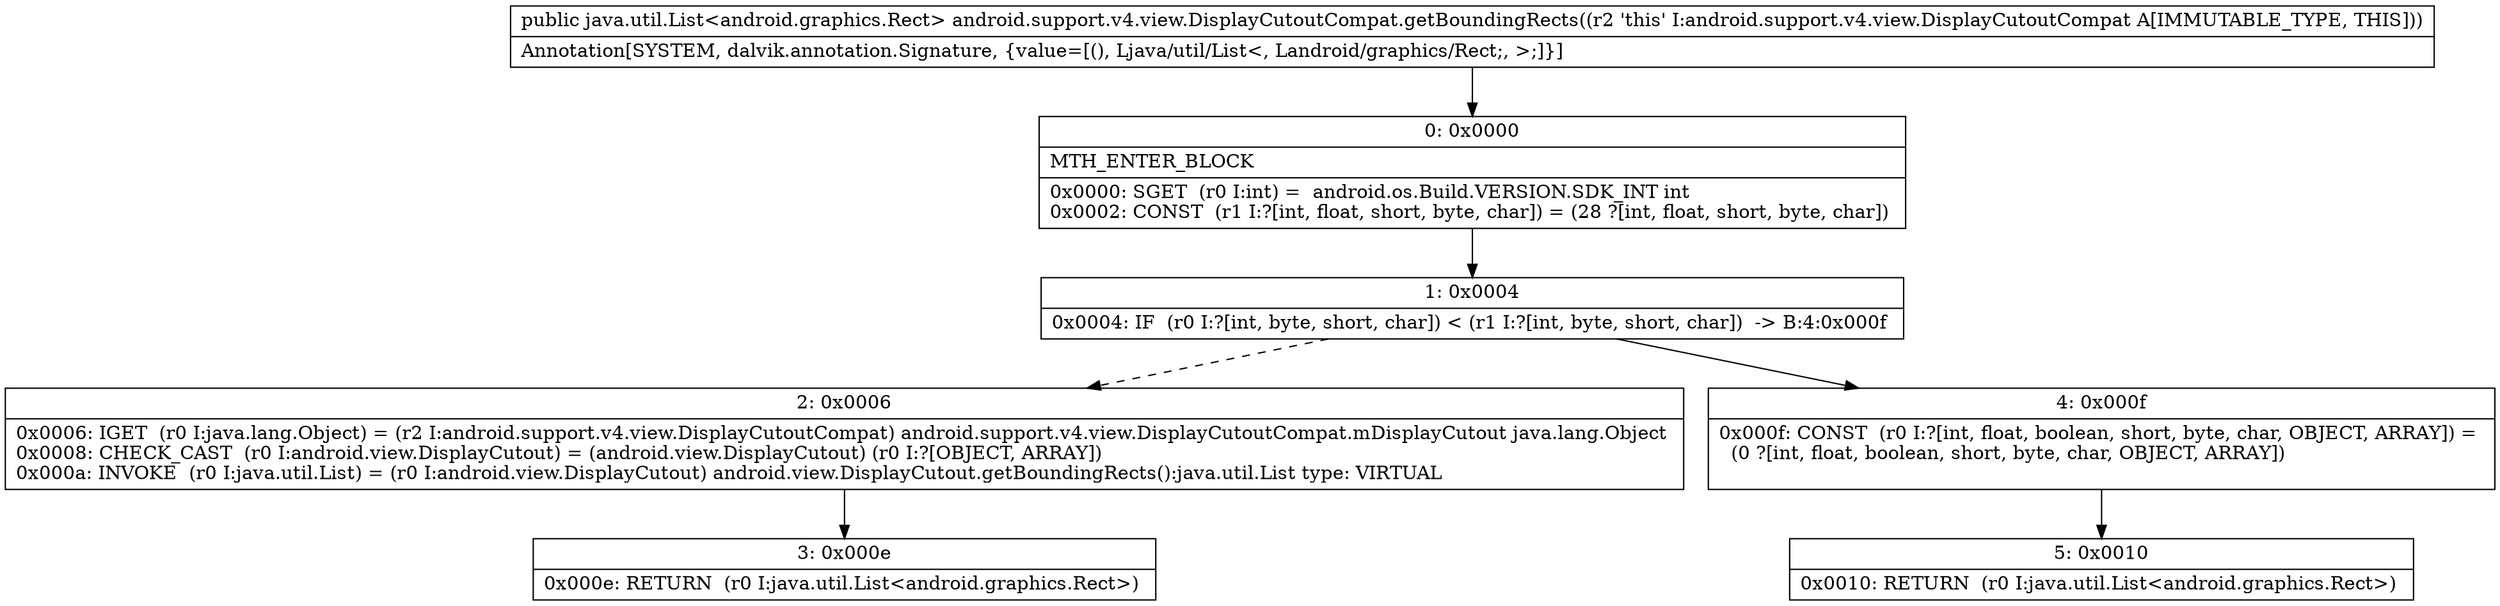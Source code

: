 digraph "CFG forandroid.support.v4.view.DisplayCutoutCompat.getBoundingRects()Ljava\/util\/List;" {
Node_0 [shape=record,label="{0\:\ 0x0000|MTH_ENTER_BLOCK\l|0x0000: SGET  (r0 I:int) =  android.os.Build.VERSION.SDK_INT int \l0x0002: CONST  (r1 I:?[int, float, short, byte, char]) = (28 ?[int, float, short, byte, char]) \l}"];
Node_1 [shape=record,label="{1\:\ 0x0004|0x0004: IF  (r0 I:?[int, byte, short, char]) \< (r1 I:?[int, byte, short, char])  \-\> B:4:0x000f \l}"];
Node_2 [shape=record,label="{2\:\ 0x0006|0x0006: IGET  (r0 I:java.lang.Object) = (r2 I:android.support.v4.view.DisplayCutoutCompat) android.support.v4.view.DisplayCutoutCompat.mDisplayCutout java.lang.Object \l0x0008: CHECK_CAST  (r0 I:android.view.DisplayCutout) = (android.view.DisplayCutout) (r0 I:?[OBJECT, ARRAY]) \l0x000a: INVOKE  (r0 I:java.util.List) = (r0 I:android.view.DisplayCutout) android.view.DisplayCutout.getBoundingRects():java.util.List type: VIRTUAL \l}"];
Node_3 [shape=record,label="{3\:\ 0x000e|0x000e: RETURN  (r0 I:java.util.List\<android.graphics.Rect\>) \l}"];
Node_4 [shape=record,label="{4\:\ 0x000f|0x000f: CONST  (r0 I:?[int, float, boolean, short, byte, char, OBJECT, ARRAY]) = \l  (0 ?[int, float, boolean, short, byte, char, OBJECT, ARRAY])\l \l}"];
Node_5 [shape=record,label="{5\:\ 0x0010|0x0010: RETURN  (r0 I:java.util.List\<android.graphics.Rect\>) \l}"];
MethodNode[shape=record,label="{public java.util.List\<android.graphics.Rect\> android.support.v4.view.DisplayCutoutCompat.getBoundingRects((r2 'this' I:android.support.v4.view.DisplayCutoutCompat A[IMMUTABLE_TYPE, THIS]))  | Annotation[SYSTEM, dalvik.annotation.Signature, \{value=[(), Ljava\/util\/List\<, Landroid\/graphics\/Rect;, \>;]\}]\l}"];
MethodNode -> Node_0;
Node_0 -> Node_1;
Node_1 -> Node_2[style=dashed];
Node_1 -> Node_4;
Node_2 -> Node_3;
Node_4 -> Node_5;
}

